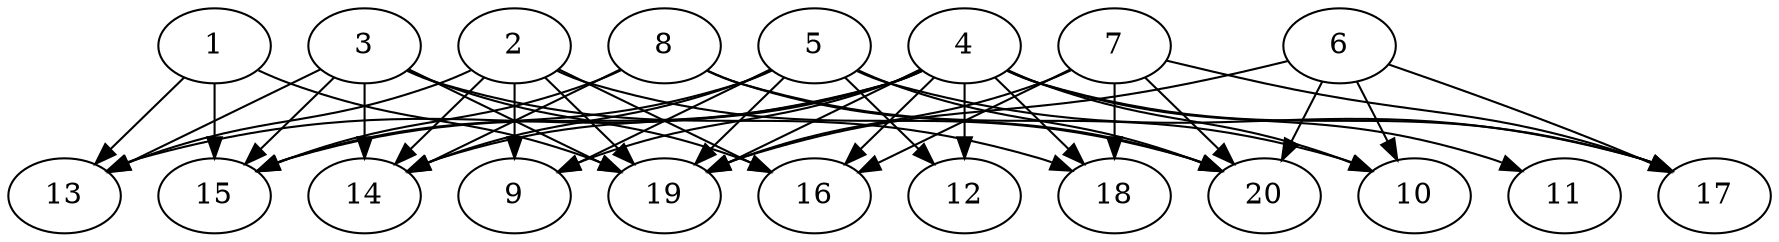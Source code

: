 // DAG automatically generated by daggen at Tue Aug  6 16:20:30 2019
// ./daggen --dot -n 20 --ccr 0.4 --fat 0.8 --regular 0.5 --density 0.9 --mindata 5242880 --maxdata 52428800 
digraph G {
  1 [size="89123840", alpha="0.15", expect_size="35649536"] 
  1 -> 13 [size ="35649536"]
  1 -> 15 [size ="35649536"]
  1 -> 19 [size ="35649536"]
  2 [size="58516480", alpha="0.09", expect_size="23406592"] 
  2 -> 9 [size ="23406592"]
  2 -> 13 [size ="23406592"]
  2 -> 14 [size ="23406592"]
  2 -> 16 [size ="23406592"]
  2 -> 19 [size ="23406592"]
  2 -> 20 [size ="23406592"]
  3 [size="20247040", alpha="0.08", expect_size="8098816"] 
  3 -> 13 [size ="8098816"]
  3 -> 14 [size ="8098816"]
  3 -> 15 [size ="8098816"]
  3 -> 16 [size ="8098816"]
  3 -> 18 [size ="8098816"]
  3 -> 19 [size ="8098816"]
  4 [size="85365760", alpha="0.16", expect_size="34146304"] 
  4 -> 9 [size ="34146304"]
  4 -> 10 [size ="34146304"]
  4 -> 11 [size ="34146304"]
  4 -> 12 [size ="34146304"]
  4 -> 13 [size ="34146304"]
  4 -> 14 [size ="34146304"]
  4 -> 15 [size ="34146304"]
  4 -> 16 [size ="34146304"]
  4 -> 17 [size ="34146304"]
  4 -> 18 [size ="34146304"]
  4 -> 19 [size ="34146304"]
  5 [size="96056320", alpha="0.14", expect_size="38422528"] 
  5 -> 9 [size ="38422528"]
  5 -> 12 [size ="38422528"]
  5 -> 14 [size ="38422528"]
  5 -> 15 [size ="38422528"]
  5 -> 17 [size ="38422528"]
  5 -> 19 [size ="38422528"]
  5 -> 20 [size ="38422528"]
  6 [size="62722560", alpha="0.00", expect_size="25089024"] 
  6 -> 10 [size ="25089024"]
  6 -> 17 [size ="25089024"]
  6 -> 19 [size ="25089024"]
  6 -> 20 [size ="25089024"]
  7 [size="75975680", alpha="0.00", expect_size="30390272"] 
  7 -> 16 [size ="30390272"]
  7 -> 17 [size ="30390272"]
  7 -> 18 [size ="30390272"]
  7 -> 19 [size ="30390272"]
  7 -> 20 [size ="30390272"]
  8 [size="22310400", alpha="0.09", expect_size="8924160"] 
  8 -> 10 [size ="8924160"]
  8 -> 14 [size ="8924160"]
  8 -> 15 [size ="8924160"]
  8 -> 20 [size ="8924160"]
  9 [size="44359680", alpha="0.00", expect_size="17743872"] 
  10 [size="99778560", alpha="0.07", expect_size="39911424"] 
  11 [size="91599360", alpha="0.15", expect_size="36639744"] 
  12 [size="61186560", alpha="0.09", expect_size="24474624"] 
  13 [size="112998400", alpha="0.11", expect_size="45199360"] 
  14 [size="42821120", alpha="0.16", expect_size="17128448"] 
  15 [size="20833280", alpha="0.11", expect_size="8333312"] 
  16 [size="105876480", alpha="0.18", expect_size="42350592"] 
  17 [size="106426880", alpha="0.11", expect_size="42570752"] 
  18 [size="107950080", alpha="0.10", expect_size="43180032"] 
  19 [size="44595200", alpha="0.15", expect_size="17838080"] 
  20 [size="47452160", alpha="0.20", expect_size="18980864"] 
}
